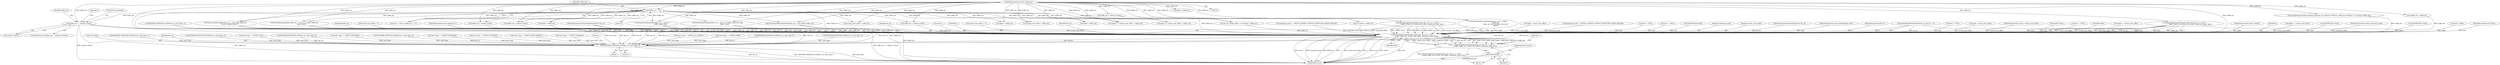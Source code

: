 digraph "0_suricata_47afc577ff763150f9b47f10331f5ef9eb847a57@pointer" {
"1001389" [label="(Call,buffer_len == urilend->urilen1)"];
"1000177" [label="(Call,buffer_len == 0)"];
"1000139" [label="(MethodParameterIn,uint32_t buffer_len)"];
"1001553" [label="(Call,DetectEngineContentInspection(de_ctx, det_ctx, s, smd+1,\n                f, buffer, buffer_len, stream_start_offset, inspection_mode, data))"];
"1001551" [label="(Call,r = DetectEngineContentInspection(de_ctx, det_ctx, s, smd+1,\n                f, buffer, buffer_len, stream_start_offset, inspection_mode, data))"];
"1001566" [label="(Call,SCReturnInt(r))"];
"1001569" [label="(Call,KEYWORD_PROFILING_END(det_ctx, smd->type, 1))"];
"1001562" [label="(Identifier,buffer_len)"];
"1001543" [label="(Block,)"];
"1000540" [label="(Call,stream_start_offset != 0)"];
"1000181" [label="(Call,KEYWORD_PROFILING_END(det_ctx, smd->type, 0))"];
"1000177" [label="(Call,buffer_len == 0)"];
"1000139" [label="(MethodParameterIn,uint32_t buffer_len)"];
"1001462" [label="(Call,DetectLuaMatchBuffer(det_ctx, s, smd, buffer, buffer_len,\n                    det_ctx->buffer_offset, f))"];
"1001566" [label="(Call,SCReturnInt(r))"];
"1000135" [label="(MethodParameterIn,const Signature *s)"];
"1000945" [label="(Call,SCLogDebug(\"absolute isdataat mismatch, id->isdataat %\"PRIu32\", buffer_len %\"PRIu32\"\", id->dataat, buffer_len))"];
"1001388" [label="(ControlStructure,if (buffer_len == urilend->urilen1))"];
"1001411" [label="(Call,buffer_len > urilend->urilen1)"];
"1000397" [label="(Call,depth >= (stream_start_offset + buffer_len))"];
"1000557" [label="(Call,depth >= (stream_start_offset + buffer_len))"];
"1001554" [label="(Identifier,de_ctx)"];
"1001557" [label="(Call,smd+1)"];
"1001556" [label="(Identifier,s)"];
"1000382" [label="(Call,stream_start_offset != 0)"];
"1001555" [label="(Identifier,det_ctx)"];
"1000645" [label="(Call,sbuffer_len > buffer_len)"];
"1001391" [label="(Call,urilend->urilen1)"];
"1001567" [label="(Identifier,r)"];
"1001362" [label="(Call,smd->type == DETECT_AL_URILEN)"];
"1000961" [label="(Call,smd->type == DETECT_PCRE)"];
"1000771" [label="(Call,inspection_mode == DETECT_ENGINE_CONTENT_INSPECTION_MODE_PAYLOAD)"];
"1000927" [label="(Call,id->dataat < buffer_len)"];
"1001038" [label="(Call,KEYWORD_PROFILING_END(det_ctx, smd->type, 1))"];
"1001569" [label="(Call,KEYWORD_PROFILING_END(det_ctx, smd->type, 1))"];
"1000178" [label="(Identifier,buffer_len)"];
"1000567" [label="(Call,depth - stream_start_offset)"];
"1001552" [label="(Identifier,r)"];
"1001003" [label="(Call,inspection_mode == DETECT_ENGINE_CONTENT_INSPECTION_MODE_PAYLOAD)"];
"1001565" [label="(Identifier,data)"];
"1001397" [label="(ControlStructure,break;)"];
"1001571" [label="(Call,smd->type)"];
"1001423" [label="(Call,buffer_len > urilend->urilen1)"];
"1001150" [label="(Call,data != NULL)"];
"1000190" [label="(Call,smd->type == DETECT_CONTENT)"];
"1000258" [label="(Call,depth = buffer_len)"];
"1000174" [label="(Call,smd == NULL)"];
"1001320" [label="(Call,(DCERPCState *)data)"];
"1001544" [label="(Call,KEYWORD_PROFILING_END(det_ctx, smd->type, 1))"];
"1000870" [label="(Call,smd->type == DETECT_ISDATAAT)"];
"1001568" [label="(JumpTarget,final_match:)"];
"1001551" [label="(Call,r = DetectEngineContentInspection(de_ctx, det_ctx, s, smd+1,\n                f, buffer, buffer_len, stream_start_offset, inspection_mode, data))"];
"1001574" [label="(Literal,1)"];
"1001564" [label="(Identifier,inspection_mode)"];
"1001563" [label="(Identifier,stream_start_offset)"];
"1000559" [label="(Call,stream_start_offset + buffer_len)"];
"1000133" [label="(MethodParameterIn,DetectEngineCtx *de_ctx)"];
"1001577" [label="(MethodReturn,int)"];
"1001576" [label="(Literal,1)"];
"1001529" [label="(Call,KEYWORD_PROFILING_END(det_ctx, smd->type, 0))"];
"1000399" [label="(Call,stream_start_offset + buffer_len)"];
"1001570" [label="(Identifier,det_ctx)"];
"1000136" [label="(MethodParameterIn,const SigMatchData *smd)"];
"1001400" [label="(Call,buffer_len < urilend->urilen1)"];
"1001341" [label="(Call,DetectByteExtractDoMatch(det_ctx, smd, s, buffer,\n                                     buffer_len,\n                                     &det_ctx->bj_values[bed->local_id],\n                                     endian))"];
"1000796" [label="(Call,KEYWORD_PROFILING_END(det_ctx, smd->type, 1))"];
"1000137" [label="(MethodParameterIn,Flow *f)"];
"1001512" [label="(Call,DetectBase64DataDoMatch(de_ctx, det_ctx, s, f))"];
"1001553" [label="(Call,DetectEngineContentInspection(de_ctx, det_ctx, s, smd+1,\n                f, buffer, buffer_len, stream_start_offset, inspection_mode, data))"];
"1001238" [label="(Call,data != NULL)"];
"1001505" [label="(Call,KEYWORD_PROFILING_END(det_ctx, smd->type, 1))"];
"1001390" [label="(Identifier,buffer_len)"];
"1000407" [label="(Call,depth - stream_start_offset)"];
"1001452" [label="(Call,smd->type == DETECT_LUA)"];
"1001089" [label="(Call,smd->type == DETECT_BYTETEST)"];
"1000605" [label="(Call,depth = buffer_len)"];
"1000602" [label="(Call,depth > buffer_len)"];
"1000164" [label="(Call,KEYWORD_PROFILING_END(det_ctx, smd->type, 0))"];
"1001195" [label="(Call,smd->type == DETECT_BYTEJUMP)"];
"1001428" [label="(Call,buffer_len < urilend->urilen2)"];
"1000140" [label="(MethodParameterIn,uint32_t stream_start_offset)"];
"1000179" [label="(Literal,0)"];
"1000134" [label="(MethodParameterIn,DetectEngineThreadCtx *det_ctx)"];
"1001489" [label="(Call,DetectBase64DecodeDoMatch(det_ctx, s, smd, buffer, buffer_len))"];
"1001013" [label="(Call,DetectPcrePayloadMatch(det_ctx, s, smd, p, f,\n                                       buffer, buffer_len))"];
"1001008" [label="(Call,(Packet *)data)"];
"1001395" [label="(Identifier,r)"];
"1000227" [label="(Call,depth = buffer_len)"];
"1001313" [label="(Call,data != NULL)"];
"1001051" [label="(Call,DetectEngineContentInspection(de_ctx, det_ctx, s, smd+1,\n                    f, buffer, buffer_len, stream_start_offset, inspection_mode, data))"];
"1001561" [label="(Identifier,buffer)"];
"1000550" [label="(Call,depth <= stream_start_offset)"];
"1000805" [label="(Call,DetectEngineContentInspection(de_ctx, det_ctx, s, smd+1,\n                        f, buffer, buffer_len, stream_start_offset, inspection_mode, data))"];
"1000138" [label="(MethodParameterIn,uint8_t *buffer)"];
"1001389" [label="(Call,buffer_len == urilend->urilen1)"];
"1001560" [label="(Identifier,f)"];
"1000173" [label="(Call,smd == NULL || buffer_len == 0)"];
"1000390" [label="(Call,depth <= stream_start_offset)"];
"1001245" [label="(Call,(DCERPCState *)data)"];
"1000141" [label="(MethodParameterIn,uint8_t inspection_mode)"];
"1001157" [label="(Call,(DCERPCState *)data)"];
"1000746" [label="(Call,found - buffer)"];
"1001282" [label="(Call,smd->type == DETECT_BYTE_EXTRACT)"];
"1001178" [label="(Call,DetectBytetestDoMatch(det_ctx, s, smd->ctx, buffer, buffer_len, flags,\n                                  offset, value))"];
"1001266" [label="(Call,DetectBytejumpDoMatch(det_ctx, s, smd->ctx, buffer, buffer_len,\n                                  flags, offset))"];
"1000142" [label="(MethodParameterIn,void *data)"];
"1000143" [label="(Block,)"];
"1000894" [label="(Call,det_ctx->buffer_offset + id->dataat > buffer_len)"];
"1001389" -> "1001388"  [label="AST: "];
"1001389" -> "1001391"  [label="CFG: "];
"1001390" -> "1001389"  [label="AST: "];
"1001391" -> "1001389"  [label="AST: "];
"1001395" -> "1001389"  [label="CFG: "];
"1001397" -> "1001389"  [label="CFG: "];
"1001389" -> "1001577"  [label="DDG: buffer_len == urilend->urilen1"];
"1001389" -> "1001577"  [label="DDG: urilend->urilen1"];
"1001389" -> "1001577"  [label="DDG: buffer_len"];
"1000177" -> "1001389"  [label="DDG: buffer_len"];
"1000139" -> "1001389"  [label="DDG: buffer_len"];
"1001389" -> "1001553"  [label="DDG: buffer_len"];
"1000177" -> "1000173"  [label="AST: "];
"1000177" -> "1000179"  [label="CFG: "];
"1000178" -> "1000177"  [label="AST: "];
"1000179" -> "1000177"  [label="AST: "];
"1000173" -> "1000177"  [label="CFG: "];
"1000177" -> "1001577"  [label="DDG: buffer_len"];
"1000177" -> "1000173"  [label="DDG: buffer_len"];
"1000177" -> "1000173"  [label="DDG: 0"];
"1000139" -> "1000177"  [label="DDG: buffer_len"];
"1000177" -> "1000227"  [label="DDG: buffer_len"];
"1000177" -> "1000258"  [label="DDG: buffer_len"];
"1000177" -> "1000397"  [label="DDG: buffer_len"];
"1000177" -> "1000399"  [label="DDG: buffer_len"];
"1000177" -> "1000557"  [label="DDG: buffer_len"];
"1000177" -> "1000559"  [label="DDG: buffer_len"];
"1000177" -> "1000602"  [label="DDG: buffer_len"];
"1000177" -> "1000894"  [label="DDG: buffer_len"];
"1000177" -> "1000927"  [label="DDG: buffer_len"];
"1000177" -> "1001013"  [label="DDG: buffer_len"];
"1000177" -> "1001178"  [label="DDG: buffer_len"];
"1000177" -> "1001266"  [label="DDG: buffer_len"];
"1000177" -> "1001341"  [label="DDG: buffer_len"];
"1000177" -> "1001400"  [label="DDG: buffer_len"];
"1000177" -> "1001411"  [label="DDG: buffer_len"];
"1000177" -> "1001423"  [label="DDG: buffer_len"];
"1000177" -> "1001462"  [label="DDG: buffer_len"];
"1000177" -> "1001489"  [label="DDG: buffer_len"];
"1000177" -> "1001553"  [label="DDG: buffer_len"];
"1000139" -> "1000132"  [label="AST: "];
"1000139" -> "1001577"  [label="DDG: buffer_len"];
"1000139" -> "1000227"  [label="DDG: buffer_len"];
"1000139" -> "1000258"  [label="DDG: buffer_len"];
"1000139" -> "1000397"  [label="DDG: buffer_len"];
"1000139" -> "1000399"  [label="DDG: buffer_len"];
"1000139" -> "1000557"  [label="DDG: buffer_len"];
"1000139" -> "1000559"  [label="DDG: buffer_len"];
"1000139" -> "1000602"  [label="DDG: buffer_len"];
"1000139" -> "1000605"  [label="DDG: buffer_len"];
"1000139" -> "1000645"  [label="DDG: buffer_len"];
"1000139" -> "1000805"  [label="DDG: buffer_len"];
"1000139" -> "1000894"  [label="DDG: buffer_len"];
"1000139" -> "1000927"  [label="DDG: buffer_len"];
"1000139" -> "1000945"  [label="DDG: buffer_len"];
"1000139" -> "1001013"  [label="DDG: buffer_len"];
"1000139" -> "1001051"  [label="DDG: buffer_len"];
"1000139" -> "1001178"  [label="DDG: buffer_len"];
"1000139" -> "1001266"  [label="DDG: buffer_len"];
"1000139" -> "1001341"  [label="DDG: buffer_len"];
"1000139" -> "1001400"  [label="DDG: buffer_len"];
"1000139" -> "1001411"  [label="DDG: buffer_len"];
"1000139" -> "1001423"  [label="DDG: buffer_len"];
"1000139" -> "1001428"  [label="DDG: buffer_len"];
"1000139" -> "1001462"  [label="DDG: buffer_len"];
"1000139" -> "1001489"  [label="DDG: buffer_len"];
"1000139" -> "1001553"  [label="DDG: buffer_len"];
"1001553" -> "1001551"  [label="AST: "];
"1001553" -> "1001565"  [label="CFG: "];
"1001554" -> "1001553"  [label="AST: "];
"1001555" -> "1001553"  [label="AST: "];
"1001556" -> "1001553"  [label="AST: "];
"1001557" -> "1001553"  [label="AST: "];
"1001560" -> "1001553"  [label="AST: "];
"1001561" -> "1001553"  [label="AST: "];
"1001562" -> "1001553"  [label="AST: "];
"1001563" -> "1001553"  [label="AST: "];
"1001564" -> "1001553"  [label="AST: "];
"1001565" -> "1001553"  [label="AST: "];
"1001551" -> "1001553"  [label="CFG: "];
"1001553" -> "1001577"  [label="DDG: stream_start_offset"];
"1001553" -> "1001577"  [label="DDG: smd+1"];
"1001553" -> "1001577"  [label="DDG: s"];
"1001553" -> "1001577"  [label="DDG: de_ctx"];
"1001553" -> "1001577"  [label="DDG: buffer"];
"1001553" -> "1001577"  [label="DDG: data"];
"1001553" -> "1001577"  [label="DDG: inspection_mode"];
"1001553" -> "1001577"  [label="DDG: buffer_len"];
"1001553" -> "1001577"  [label="DDG: f"];
"1001553" -> "1001551"  [label="DDG: de_ctx"];
"1001553" -> "1001551"  [label="DDG: smd+1"];
"1001553" -> "1001551"  [label="DDG: buffer"];
"1001553" -> "1001551"  [label="DDG: data"];
"1001553" -> "1001551"  [label="DDG: buffer_len"];
"1001553" -> "1001551"  [label="DDG: f"];
"1001553" -> "1001551"  [label="DDG: stream_start_offset"];
"1001553" -> "1001551"  [label="DDG: inspection_mode"];
"1001553" -> "1001551"  [label="DDG: s"];
"1001553" -> "1001551"  [label="DDG: det_ctx"];
"1001512" -> "1001553"  [label="DDG: de_ctx"];
"1001512" -> "1001553"  [label="DDG: f"];
"1001512" -> "1001553"  [label="DDG: s"];
"1000805" -> "1001553"  [label="DDG: de_ctx"];
"1000805" -> "1001553"  [label="DDG: buffer"];
"1000805" -> "1001553"  [label="DDG: data"];
"1000805" -> "1001553"  [label="DDG: buffer_len"];
"1000805" -> "1001553"  [label="DDG: f"];
"1000805" -> "1001553"  [label="DDG: stream_start_offset"];
"1000805" -> "1001553"  [label="DDG: inspection_mode"];
"1000805" -> "1001553"  [label="DDG: s"];
"1001051" -> "1001553"  [label="DDG: de_ctx"];
"1001051" -> "1001553"  [label="DDG: buffer"];
"1001051" -> "1001553"  [label="DDG: data"];
"1001051" -> "1001553"  [label="DDG: buffer_len"];
"1001051" -> "1001553"  [label="DDG: f"];
"1001051" -> "1001553"  [label="DDG: stream_start_offset"];
"1001051" -> "1001553"  [label="DDG: inspection_mode"];
"1001051" -> "1001553"  [label="DDG: s"];
"1000133" -> "1001553"  [label="DDG: de_ctx"];
"1001013" -> "1001553"  [label="DDG: smd"];
"1001013" -> "1001553"  [label="DDG: buffer"];
"1001013" -> "1001553"  [label="DDG: buffer_len"];
"1001013" -> "1001553"  [label="DDG: f"];
"1001013" -> "1001553"  [label="DDG: s"];
"1001489" -> "1001553"  [label="DDG: smd"];
"1001489" -> "1001553"  [label="DDG: buffer"];
"1001489" -> "1001553"  [label="DDG: buffer_len"];
"1001489" -> "1001553"  [label="DDG: s"];
"1001341" -> "1001553"  [label="DDG: smd"];
"1001341" -> "1001553"  [label="DDG: buffer"];
"1001341" -> "1001553"  [label="DDG: buffer_len"];
"1001341" -> "1001553"  [label="DDG: s"];
"1001462" -> "1001553"  [label="DDG: smd"];
"1001462" -> "1001553"  [label="DDG: buffer"];
"1001462" -> "1001553"  [label="DDG: buffer_len"];
"1001462" -> "1001553"  [label="DDG: f"];
"1001462" -> "1001553"  [label="DDG: s"];
"1000174" -> "1001553"  [label="DDG: smd"];
"1000136" -> "1001553"  [label="DDG: smd"];
"1000746" -> "1001553"  [label="DDG: buffer"];
"1001266" -> "1001553"  [label="DDG: buffer"];
"1001266" -> "1001553"  [label="DDG: buffer_len"];
"1001266" -> "1001553"  [label="DDG: s"];
"1001178" -> "1001553"  [label="DDG: buffer"];
"1001178" -> "1001553"  [label="DDG: buffer_len"];
"1001178" -> "1001553"  [label="DDG: s"];
"1000138" -> "1001553"  [label="DDG: buffer"];
"1001245" -> "1001553"  [label="DDG: data"];
"1001150" -> "1001553"  [label="DDG: data"];
"1001238" -> "1001553"  [label="DDG: data"];
"1001320" -> "1001553"  [label="DDG: data"];
"1001157" -> "1001553"  [label="DDG: data"];
"1001008" -> "1001553"  [label="DDG: data"];
"1001313" -> "1001553"  [label="DDG: data"];
"1000142" -> "1001553"  [label="DDG: data"];
"1001428" -> "1001553"  [label="DDG: buffer_len"];
"1000945" -> "1001553"  [label="DDG: buffer_len"];
"1000602" -> "1001553"  [label="DDG: buffer_len"];
"1001423" -> "1001553"  [label="DDG: buffer_len"];
"1001411" -> "1001553"  [label="DDG: buffer_len"];
"1000645" -> "1001553"  [label="DDG: buffer_len"];
"1001400" -> "1001553"  [label="DDG: buffer_len"];
"1000927" -> "1001553"  [label="DDG: buffer_len"];
"1000894" -> "1001553"  [label="DDG: buffer_len"];
"1000137" -> "1001553"  [label="DDG: f"];
"1000382" -> "1001553"  [label="DDG: stream_start_offset"];
"1000407" -> "1001553"  [label="DDG: stream_start_offset"];
"1000390" -> "1001553"  [label="DDG: stream_start_offset"];
"1000550" -> "1001553"  [label="DDG: stream_start_offset"];
"1000540" -> "1001553"  [label="DDG: stream_start_offset"];
"1000567" -> "1001553"  [label="DDG: stream_start_offset"];
"1000140" -> "1001553"  [label="DDG: stream_start_offset"];
"1000771" -> "1001553"  [label="DDG: inspection_mode"];
"1001003" -> "1001553"  [label="DDG: inspection_mode"];
"1000141" -> "1001553"  [label="DDG: inspection_mode"];
"1000135" -> "1001553"  [label="DDG: s"];
"1001544" -> "1001553"  [label="DDG: det_ctx"];
"1000134" -> "1001553"  [label="DDG: det_ctx"];
"1001553" -> "1001569"  [label="DDG: det_ctx"];
"1001551" -> "1001543"  [label="AST: "];
"1001552" -> "1001551"  [label="AST: "];
"1001567" -> "1001551"  [label="CFG: "];
"1001551" -> "1001577"  [label="DDG: DetectEngineContentInspection(de_ctx, det_ctx, s, smd+1,\n                f, buffer, buffer_len, stream_start_offset, inspection_mode, data)"];
"1001551" -> "1001566"  [label="DDG: r"];
"1001566" -> "1001543"  [label="AST: "];
"1001566" -> "1001567"  [label="CFG: "];
"1001567" -> "1001566"  [label="AST: "];
"1001568" -> "1001566"  [label="CFG: "];
"1001566" -> "1001577"  [label="DDG: r"];
"1001566" -> "1001577"  [label="DDG: SCReturnInt(r)"];
"1001569" -> "1000143"  [label="AST: "];
"1001569" -> "1001574"  [label="CFG: "];
"1001570" -> "1001569"  [label="AST: "];
"1001571" -> "1001569"  [label="AST: "];
"1001574" -> "1001569"  [label="AST: "];
"1001576" -> "1001569"  [label="CFG: "];
"1001569" -> "1001577"  [label="DDG: KEYWORD_PROFILING_END(det_ctx, smd->type, 1)"];
"1001569" -> "1001577"  [label="DDG: smd->type"];
"1001569" -> "1001577"  [label="DDG: det_ctx"];
"1000181" -> "1001569"  [label="DDG: det_ctx"];
"1001341" -> "1001569"  [label="DDG: det_ctx"];
"1001529" -> "1001569"  [label="DDG: det_ctx"];
"1001529" -> "1001569"  [label="DDG: smd->type"];
"1001512" -> "1001569"  [label="DDG: det_ctx"];
"1001013" -> "1001569"  [label="DDG: det_ctx"];
"1000164" -> "1001569"  [label="DDG: det_ctx"];
"1001266" -> "1001569"  [label="DDG: det_ctx"];
"1001462" -> "1001569"  [label="DDG: det_ctx"];
"1000805" -> "1001569"  [label="DDG: det_ctx"];
"1001178" -> "1001569"  [label="DDG: det_ctx"];
"1000134" -> "1001569"  [label="DDG: det_ctx"];
"1001038" -> "1001569"  [label="DDG: smd->type"];
"1000870" -> "1001569"  [label="DDG: smd->type"];
"1000190" -> "1001569"  [label="DDG: smd->type"];
"1001195" -> "1001569"  [label="DDG: smd->type"];
"1001452" -> "1001569"  [label="DDG: smd->type"];
"1000796" -> "1001569"  [label="DDG: smd->type"];
"1001089" -> "1001569"  [label="DDG: smd->type"];
"1001544" -> "1001569"  [label="DDG: smd->type"];
"1001505" -> "1001569"  [label="DDG: smd->type"];
"1001282" -> "1001569"  [label="DDG: smd->type"];
"1001362" -> "1001569"  [label="DDG: smd->type"];
"1000961" -> "1001569"  [label="DDG: smd->type"];
}
